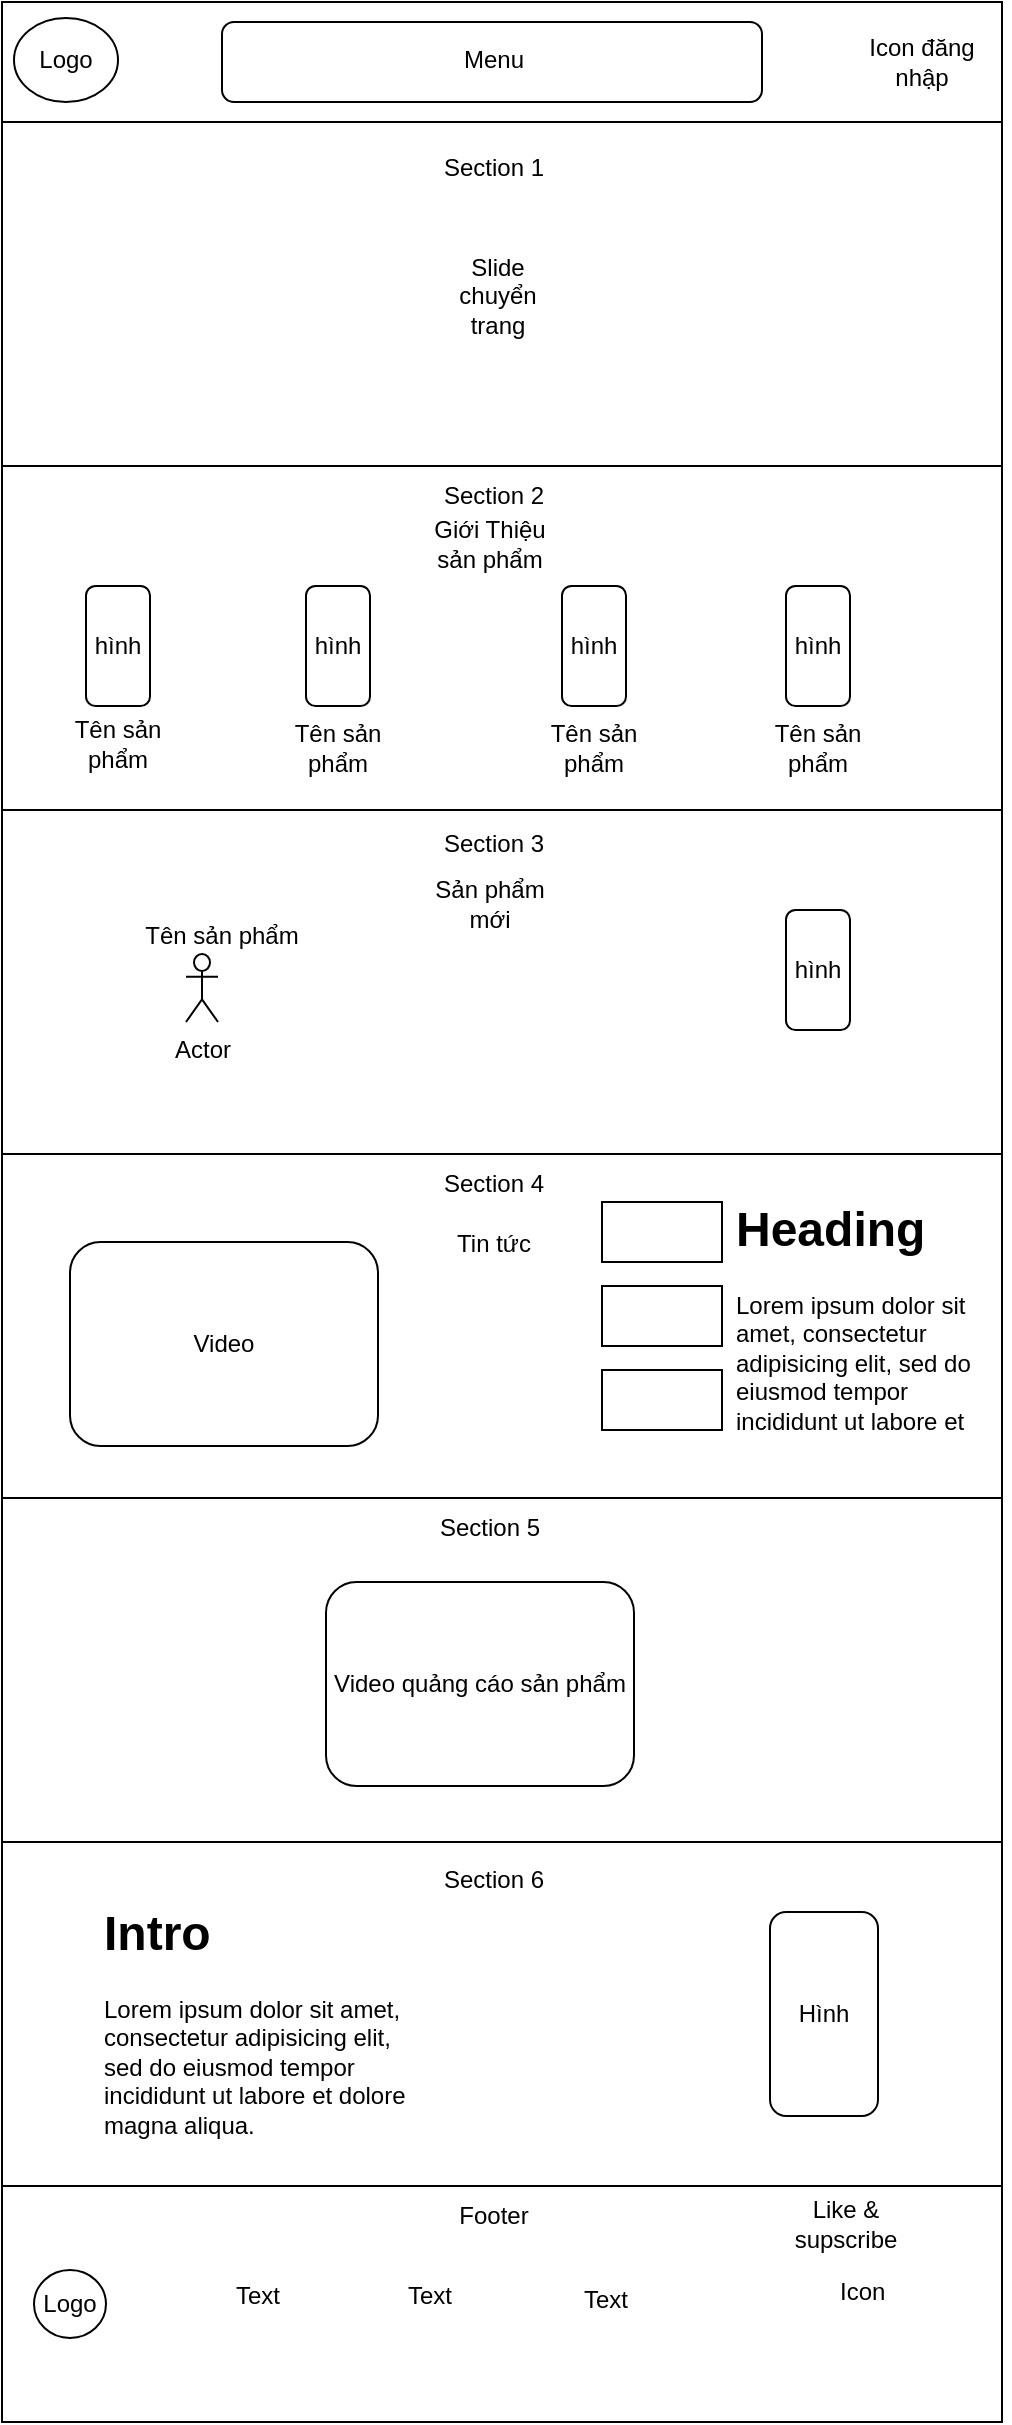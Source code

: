 <mxfile version="22.1.21" type="device">
  <diagram name="Trang-1" id="-6TSmimqOEn7IABJGi5m">
    <mxGraphModel dx="838" dy="1582" grid="1" gridSize="2" guides="1" tooltips="1" connect="1" arrows="1" fold="1" page="1" pageScale="1" pageWidth="827" pageHeight="1169" math="0" shadow="0">
      <root>
        <mxCell id="0" />
        <mxCell id="1" parent="0" />
        <mxCell id="Yh5HWlK-8wHlAdScN_FF-1" value="" style="rounded=0;whiteSpace=wrap;html=1;" vertex="1" parent="1">
          <mxGeometry x="86" y="-404" width="500" height="1210" as="geometry" />
        </mxCell>
        <mxCell id="Yh5HWlK-8wHlAdScN_FF-2" value="" style="rounded=0;whiteSpace=wrap;html=1;" vertex="1" parent="1">
          <mxGeometry x="86" y="-404" width="500" height="60" as="geometry" />
        </mxCell>
        <mxCell id="Yh5HWlK-8wHlAdScN_FF-5" value="Icon đăng nhập" style="text;html=1;strokeColor=none;fillColor=none;align=center;verticalAlign=middle;whiteSpace=wrap;rounded=0;" vertex="1" parent="1">
          <mxGeometry x="516" y="-389" width="60" height="30" as="geometry" />
        </mxCell>
        <mxCell id="Yh5HWlK-8wHlAdScN_FF-6" value="" style="rounded=0;whiteSpace=wrap;html=1;" vertex="1" parent="1">
          <mxGeometry x="86" y="-344" width="500" height="172" as="geometry" />
        </mxCell>
        <mxCell id="Yh5HWlK-8wHlAdScN_FF-7" value="Section 1" style="text;html=1;strokeColor=none;fillColor=none;align=center;verticalAlign=middle;whiteSpace=wrap;rounded=0;" vertex="1" parent="1">
          <mxGeometry x="302" y="-336" width="60" height="30" as="geometry" />
        </mxCell>
        <mxCell id="Yh5HWlK-8wHlAdScN_FF-8" value="Slide chuyển trang" style="text;html=1;strokeColor=none;fillColor=none;align=center;verticalAlign=middle;whiteSpace=wrap;rounded=0;" vertex="1" parent="1">
          <mxGeometry x="304" y="-272" width="60" height="30" as="geometry" />
        </mxCell>
        <mxCell id="Yh5HWlK-8wHlAdScN_FF-9" value="" style="rounded=0;whiteSpace=wrap;html=1;" vertex="1" parent="1">
          <mxGeometry x="86" y="-172" width="500" height="172" as="geometry" />
        </mxCell>
        <mxCell id="Yh5HWlK-8wHlAdScN_FF-10" value="Section 2" style="text;html=1;strokeColor=none;fillColor=none;align=center;verticalAlign=middle;whiteSpace=wrap;rounded=0;" vertex="1" parent="1">
          <mxGeometry x="302" y="-172" width="60" height="30" as="geometry" />
        </mxCell>
        <mxCell id="Yh5HWlK-8wHlAdScN_FF-11" value="Giới Thiệu sản phẩm" style="text;html=1;strokeColor=none;fillColor=none;align=center;verticalAlign=middle;whiteSpace=wrap;rounded=0;" vertex="1" parent="1">
          <mxGeometry x="300" y="-148" width="60" height="30" as="geometry" />
        </mxCell>
        <mxCell id="Yh5HWlK-8wHlAdScN_FF-12" value="" style="rounded=0;whiteSpace=wrap;html=1;" vertex="1" parent="1">
          <mxGeometry x="86" width="500" height="172" as="geometry" />
        </mxCell>
        <mxCell id="Yh5HWlK-8wHlAdScN_FF-13" value="Section 3" style="text;html=1;strokeColor=none;fillColor=none;align=center;verticalAlign=middle;whiteSpace=wrap;rounded=0;" vertex="1" parent="1">
          <mxGeometry x="302" y="2" width="60" height="30" as="geometry" />
        </mxCell>
        <mxCell id="Yh5HWlK-8wHlAdScN_FF-14" value="Sản phẩm mới" style="text;html=1;strokeColor=none;fillColor=none;align=center;verticalAlign=middle;whiteSpace=wrap;rounded=0;" vertex="1" parent="1">
          <mxGeometry x="300" y="32" width="60" height="30" as="geometry" />
        </mxCell>
        <mxCell id="Yh5HWlK-8wHlAdScN_FF-15" value="" style="rounded=0;whiteSpace=wrap;html=1;" vertex="1" parent="1">
          <mxGeometry x="86" y="172" width="500" height="172" as="geometry" />
        </mxCell>
        <mxCell id="Yh5HWlK-8wHlAdScN_FF-16" value="Section 4" style="text;html=1;strokeColor=none;fillColor=none;align=center;verticalAlign=middle;whiteSpace=wrap;rounded=0;" vertex="1" parent="1">
          <mxGeometry x="302" y="172" width="60" height="30" as="geometry" />
        </mxCell>
        <mxCell id="Yh5HWlK-8wHlAdScN_FF-17" value="Tin tức" style="text;html=1;strokeColor=none;fillColor=none;align=center;verticalAlign=middle;whiteSpace=wrap;rounded=0;" vertex="1" parent="1">
          <mxGeometry x="302" y="202" width="60" height="30" as="geometry" />
        </mxCell>
        <mxCell id="Yh5HWlK-8wHlAdScN_FF-18" value="" style="rounded=0;whiteSpace=wrap;html=1;" vertex="1" parent="1">
          <mxGeometry x="86" y="344" width="500" height="172" as="geometry" />
        </mxCell>
        <mxCell id="Yh5HWlK-8wHlAdScN_FF-19" value="Section 5" style="text;html=1;strokeColor=none;fillColor=none;align=center;verticalAlign=middle;whiteSpace=wrap;rounded=0;" vertex="1" parent="1">
          <mxGeometry x="300" y="344" width="60" height="30" as="geometry" />
        </mxCell>
        <mxCell id="Yh5HWlK-8wHlAdScN_FF-21" value="" style="rounded=0;whiteSpace=wrap;html=1;" vertex="1" parent="1">
          <mxGeometry x="86" y="516" width="500" height="172" as="geometry" />
        </mxCell>
        <mxCell id="Yh5HWlK-8wHlAdScN_FF-22" value="Section 6" style="text;html=1;strokeColor=none;fillColor=none;align=center;verticalAlign=middle;whiteSpace=wrap;rounded=0;" vertex="1" parent="1">
          <mxGeometry x="302" y="520" width="60" height="30" as="geometry" />
        </mxCell>
        <mxCell id="Yh5HWlK-8wHlAdScN_FF-25" value="" style="rounded=1;whiteSpace=wrap;html=1;" vertex="1" parent="1">
          <mxGeometry x="196" y="-394" width="270" height="40" as="geometry" />
        </mxCell>
        <mxCell id="Yh5HWlK-8wHlAdScN_FF-26" value="Menu" style="text;html=1;strokeColor=none;fillColor=none;align=center;verticalAlign=middle;whiteSpace=wrap;rounded=0;" vertex="1" parent="1">
          <mxGeometry x="302" y="-390" width="60" height="30" as="geometry" />
        </mxCell>
        <mxCell id="Yh5HWlK-8wHlAdScN_FF-31" value="hình" style="rounded=1;whiteSpace=wrap;html=1;" vertex="1" parent="1">
          <mxGeometry x="128" y="-112" width="32" height="60" as="geometry" />
        </mxCell>
        <mxCell id="Yh5HWlK-8wHlAdScN_FF-32" value="Tên sản phẩm" style="text;html=1;strokeColor=none;fillColor=none;align=center;verticalAlign=middle;whiteSpace=wrap;rounded=0;" vertex="1" parent="1">
          <mxGeometry x="114" y="-48" width="60" height="30" as="geometry" />
        </mxCell>
        <mxCell id="Yh5HWlK-8wHlAdScN_FF-33" value="hình" style="rounded=1;whiteSpace=wrap;html=1;" vertex="1" parent="1">
          <mxGeometry x="238" y="-112" width="32" height="60" as="geometry" />
        </mxCell>
        <mxCell id="Yh5HWlK-8wHlAdScN_FF-34" value="hình" style="rounded=1;whiteSpace=wrap;html=1;" vertex="1" parent="1">
          <mxGeometry x="366" y="-112" width="32" height="60" as="geometry" />
        </mxCell>
        <mxCell id="Yh5HWlK-8wHlAdScN_FF-35" value="hình" style="rounded=1;whiteSpace=wrap;html=1;" vertex="1" parent="1">
          <mxGeometry x="478" y="-112" width="32" height="60" as="geometry" />
        </mxCell>
        <mxCell id="Yh5HWlK-8wHlAdScN_FF-36" value="Tên sản phẩm" style="text;html=1;strokeColor=none;fillColor=none;align=center;verticalAlign=middle;whiteSpace=wrap;rounded=0;" vertex="1" parent="1">
          <mxGeometry x="224" y="-46" width="60" height="30" as="geometry" />
        </mxCell>
        <mxCell id="Yh5HWlK-8wHlAdScN_FF-37" value="Tên sản phẩm" style="text;html=1;strokeColor=none;fillColor=none;align=center;verticalAlign=middle;whiteSpace=wrap;rounded=0;" vertex="1" parent="1">
          <mxGeometry x="352" y="-46" width="60" height="30" as="geometry" />
        </mxCell>
        <mxCell id="Yh5HWlK-8wHlAdScN_FF-38" value="Tên sản phẩm" style="text;html=1;strokeColor=none;fillColor=none;align=center;verticalAlign=middle;whiteSpace=wrap;rounded=0;" vertex="1" parent="1">
          <mxGeometry x="464" y="-46" width="60" height="30" as="geometry" />
        </mxCell>
        <mxCell id="Yh5HWlK-8wHlAdScN_FF-39" value="hình" style="rounded=1;whiteSpace=wrap;html=1;" vertex="1" parent="1">
          <mxGeometry x="478" y="50" width="32" height="60" as="geometry" />
        </mxCell>
        <mxCell id="Yh5HWlK-8wHlAdScN_FF-40" value="Tên sản phẩm" style="text;html=1;strokeColor=none;fillColor=none;align=center;verticalAlign=middle;whiteSpace=wrap;rounded=0;" vertex="1" parent="1">
          <mxGeometry x="144" y="38" width="104" height="49" as="geometry" />
        </mxCell>
        <mxCell id="Yh5HWlK-8wHlAdScN_FF-45" value="Actor" style="shape=umlActor;verticalLabelPosition=bottom;verticalAlign=top;html=1;outlineConnect=0;" vertex="1" parent="1">
          <mxGeometry x="178" y="72" width="16" height="34" as="geometry" />
        </mxCell>
        <mxCell id="Yh5HWlK-8wHlAdScN_FF-48" value="Video" style="rounded=1;whiteSpace=wrap;html=1;" vertex="1" parent="1">
          <mxGeometry x="120" y="216" width="154" height="102" as="geometry" />
        </mxCell>
        <mxCell id="Yh5HWlK-8wHlAdScN_FF-50" value="" style="rounded=0;whiteSpace=wrap;html=1;" vertex="1" parent="1">
          <mxGeometry x="386" y="196" width="60" height="30" as="geometry" />
        </mxCell>
        <mxCell id="Yh5HWlK-8wHlAdScN_FF-51" value="" style="rounded=0;whiteSpace=wrap;html=1;" vertex="1" parent="1">
          <mxGeometry x="386" y="238" width="60" height="30" as="geometry" />
        </mxCell>
        <mxCell id="Yh5HWlK-8wHlAdScN_FF-52" value="" style="rounded=0;whiteSpace=wrap;html=1;" vertex="1" parent="1">
          <mxGeometry x="386" y="280" width="60" height="30" as="geometry" />
        </mxCell>
        <mxCell id="Yh5HWlK-8wHlAdScN_FF-53" value="&lt;h1&gt;Heading&lt;/h1&gt;&lt;p&gt;Lorem ipsum dolor sit amet, consectetur adipisicing elit, sed do eiusmod tempor incididunt ut labore et dolore magna aliqua.&lt;/p&gt;" style="text;html=1;strokeColor=none;fillColor=none;spacing=5;spacingTop=-20;whiteSpace=wrap;overflow=hidden;rounded=0;" vertex="1" parent="1">
          <mxGeometry x="448" y="190" width="142" height="122" as="geometry" />
        </mxCell>
        <mxCell id="Yh5HWlK-8wHlAdScN_FF-54" value="Video quảng cáo sản phẩm" style="rounded=1;whiteSpace=wrap;html=1;" vertex="1" parent="1">
          <mxGeometry x="248" y="386" width="154" height="102" as="geometry" />
        </mxCell>
        <mxCell id="Yh5HWlK-8wHlAdScN_FF-55" value="&lt;h1&gt;Intro&lt;/h1&gt;&lt;p&gt;Lorem ipsum dolor sit amet, consectetur adipisicing elit, sed do eiusmod tempor incididunt ut labore et dolore magna aliqua.&lt;/p&gt;" style="text;html=1;strokeColor=none;fillColor=none;spacing=5;spacingTop=-20;whiteSpace=wrap;overflow=hidden;rounded=0;" vertex="1" parent="1">
          <mxGeometry x="132" y="542" width="174" height="134" as="geometry" />
        </mxCell>
        <mxCell id="Yh5HWlK-8wHlAdScN_FF-56" value="Hình" style="rounded=1;whiteSpace=wrap;html=1;" vertex="1" parent="1">
          <mxGeometry x="470" y="551" width="54" height="102" as="geometry" />
        </mxCell>
        <mxCell id="Yh5HWlK-8wHlAdScN_FF-57" value="Footer" style="text;html=1;strokeColor=none;fillColor=none;align=center;verticalAlign=middle;whiteSpace=wrap;rounded=0;" vertex="1" parent="1">
          <mxGeometry x="302" y="688" width="60" height="30" as="geometry" />
        </mxCell>
        <mxCell id="Yh5HWlK-8wHlAdScN_FF-58" value="Logo" style="ellipse;whiteSpace=wrap;html=1;" vertex="1" parent="1">
          <mxGeometry x="102" y="730" width="36" height="34" as="geometry" />
        </mxCell>
        <mxCell id="Yh5HWlK-8wHlAdScN_FF-59" value="Text" style="text;html=1;strokeColor=none;fillColor=none;align=center;verticalAlign=middle;whiteSpace=wrap;rounded=0;" vertex="1" parent="1">
          <mxGeometry x="184" y="728" width="60" height="30" as="geometry" />
        </mxCell>
        <mxCell id="Yh5HWlK-8wHlAdScN_FF-60" value="Text" style="text;html=1;strokeColor=none;fillColor=none;align=center;verticalAlign=middle;whiteSpace=wrap;rounded=0;" vertex="1" parent="1">
          <mxGeometry x="270" y="728" width="60" height="30" as="geometry" />
        </mxCell>
        <mxCell id="Yh5HWlK-8wHlAdScN_FF-61" value="Text" style="text;html=1;strokeColor=none;fillColor=none;align=center;verticalAlign=middle;whiteSpace=wrap;rounded=0;" vertex="1" parent="1">
          <mxGeometry x="358" y="730" width="60" height="30" as="geometry" />
        </mxCell>
        <mxCell id="Yh5HWlK-8wHlAdScN_FF-62" value="Like &amp;amp; supscribe" style="text;html=1;strokeColor=none;fillColor=none;align=center;verticalAlign=middle;whiteSpace=wrap;rounded=0;" vertex="1" parent="1">
          <mxGeometry x="478" y="692" width="60" height="30" as="geometry" />
        </mxCell>
        <mxCell id="Yh5HWlK-8wHlAdScN_FF-64" value="Icon&amp;nbsp;" style="text;html=1;strokeColor=none;fillColor=none;align=center;verticalAlign=middle;whiteSpace=wrap;rounded=0;" vertex="1" parent="1">
          <mxGeometry x="488" y="726" width="60" height="30" as="geometry" />
        </mxCell>
        <mxCell id="Yh5HWlK-8wHlAdScN_FF-65" value="Logo" style="ellipse;whiteSpace=wrap;html=1;" vertex="1" parent="1">
          <mxGeometry x="92" y="-396" width="52" height="42" as="geometry" />
        </mxCell>
      </root>
    </mxGraphModel>
  </diagram>
</mxfile>
